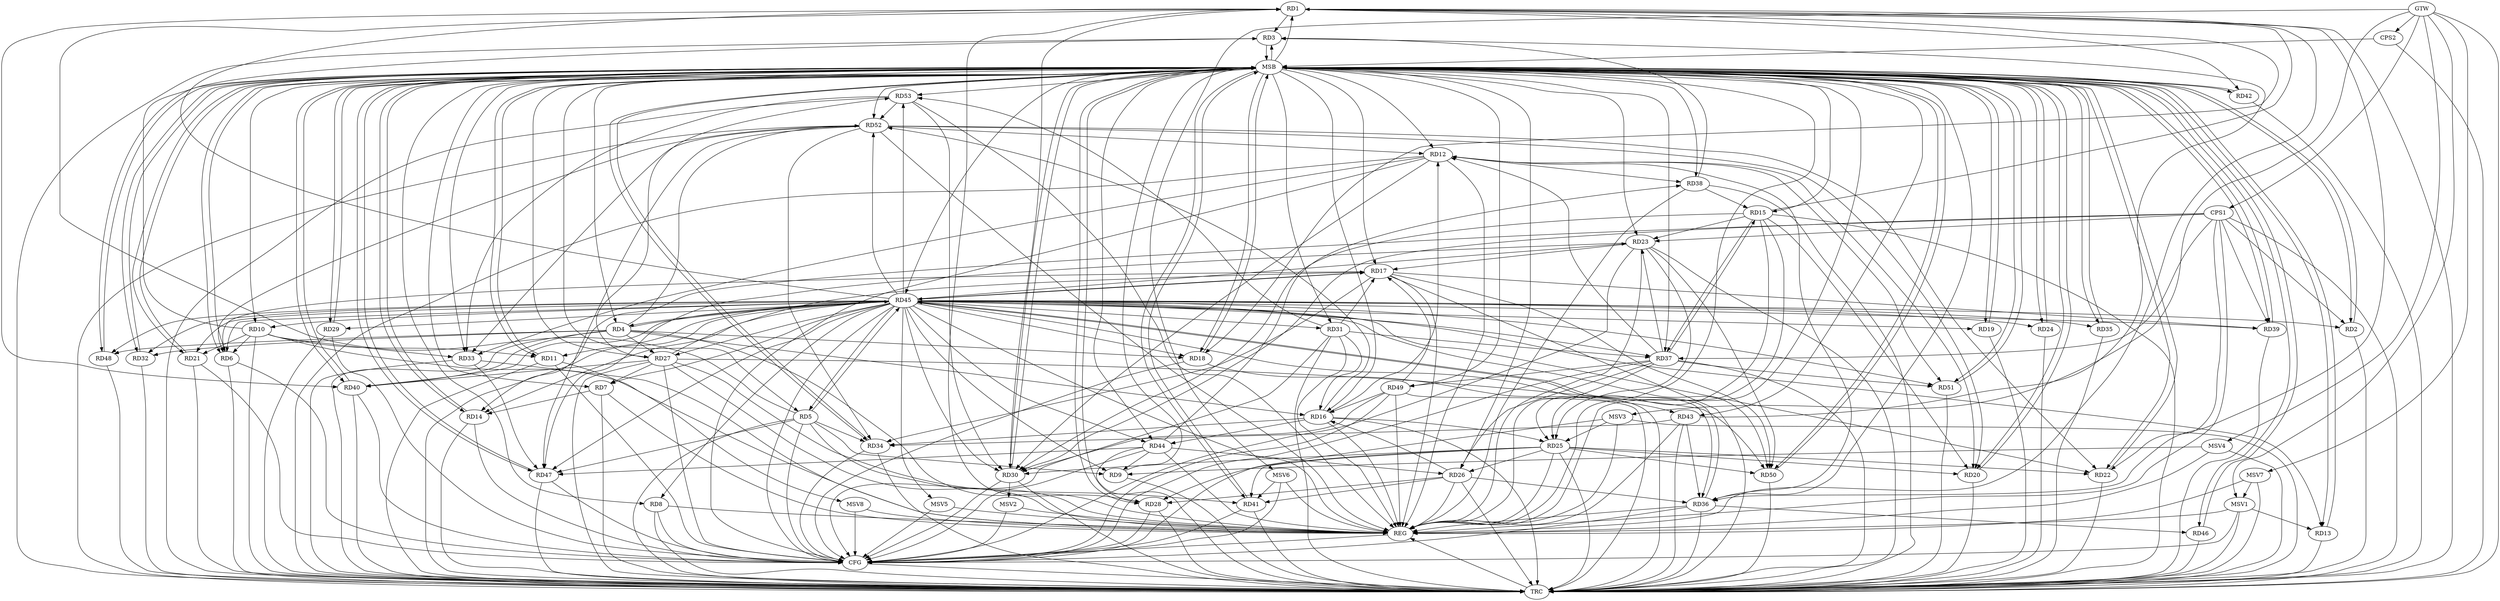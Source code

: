 strict digraph G {
  RD1 [ label="RD1" ];
  RD2 [ label="RD2" ];
  RD3 [ label="RD3" ];
  RD4 [ label="RD4" ];
  RD5 [ label="RD5" ];
  RD6 [ label="RD6" ];
  RD7 [ label="RD7" ];
  RD8 [ label="RD8" ];
  RD9 [ label="RD9" ];
  RD10 [ label="RD10" ];
  RD11 [ label="RD11" ];
  RD12 [ label="RD12" ];
  RD13 [ label="RD13" ];
  RD14 [ label="RD14" ];
  RD15 [ label="RD15" ];
  RD16 [ label="RD16" ];
  RD17 [ label="RD17" ];
  RD18 [ label="RD18" ];
  RD19 [ label="RD19" ];
  RD20 [ label="RD20" ];
  RD21 [ label="RD21" ];
  RD22 [ label="RD22" ];
  RD23 [ label="RD23" ];
  RD24 [ label="RD24" ];
  RD25 [ label="RD25" ];
  RD26 [ label="RD26" ];
  RD27 [ label="RD27" ];
  RD28 [ label="RD28" ];
  RD29 [ label="RD29" ];
  RD30 [ label="RD30" ];
  RD31 [ label="RD31" ];
  RD32 [ label="RD32" ];
  RD33 [ label="RD33" ];
  RD34 [ label="RD34" ];
  RD35 [ label="RD35" ];
  RD36 [ label="RD36" ];
  RD37 [ label="RD37" ];
  RD38 [ label="RD38" ];
  RD39 [ label="RD39" ];
  RD40 [ label="RD40" ];
  RD41 [ label="RD41" ];
  RD42 [ label="RD42" ];
  RD43 [ label="RD43" ];
  RD44 [ label="RD44" ];
  RD45 [ label="RD45" ];
  RD46 [ label="RD46" ];
  RD47 [ label="RD47" ];
  RD48 [ label="RD48" ];
  RD49 [ label="RD49" ];
  RD50 [ label="RD50" ];
  RD51 [ label="RD51" ];
  RD52 [ label="RD52" ];
  RD53 [ label="RD53" ];
  CPS1 [ label="CPS1" ];
  CPS2 [ label="CPS2" ];
  GTW [ label="GTW" ];
  REG [ label="REG" ];
  MSB [ label="MSB" ];
  CFG [ label="CFG" ];
  TRC [ label="TRC" ];
  MSV1 [ label="MSV1" ];
  MSV2 [ label="MSV2" ];
  MSV3 [ label="MSV3" ];
  MSV4 [ label="MSV4" ];
  MSV5 [ label="MSV5" ];
  MSV6 [ label="MSV6" ];
  MSV7 [ label="MSV7" ];
  MSV8 [ label="MSV8" ];
  RD1 -> RD3;
  RD5 -> RD1;
  RD15 -> RD1;
  RD1 -> RD18;
  RD1 -> RD28;
  RD1 -> RD30;
  RD1 -> RD36;
  RD1 -> RD40;
  RD1 -> RD42;
  RD10 -> RD3;
  RD38 -> RD3;
  RD43 -> RD3;
  RD4 -> RD16;
  RD4 -> RD18;
  RD4 -> RD27;
  RD4 -> RD32;
  RD4 -> RD40;
  RD4 -> RD45;
  RD4 -> RD48;
  RD4 -> RD52;
  RD5 -> RD9;
  RD5 -> RD34;
  RD5 -> RD45;
  RD5 -> RD47;
  RD10 -> RD6;
  RD17 -> RD6;
  RD52 -> RD6;
  RD7 -> RD14;
  RD27 -> RD7;
  RD44 -> RD9;
  RD10 -> RD11;
  RD10 -> RD21;
  RD10 -> RD33;
  RD16 -> RD12;
  RD12 -> RD20;
  RD12 -> RD30;
  RD12 -> RD33;
  RD36 -> RD12;
  RD37 -> RD12;
  RD12 -> RD38;
  RD12 -> RD51;
  RD52 -> RD12;
  RD15 -> RD20;
  RD15 -> RD23;
  RD15 -> RD25;
  RD15 -> RD30;
  RD15 -> RD37;
  RD37 -> RD15;
  RD38 -> RD15;
  RD16 -> RD25;
  RD26 -> RD16;
  RD31 -> RD16;
  RD16 -> RD34;
  RD16 -> RD44;
  RD49 -> RD16;
  RD16 -> RD52;
  RD23 -> RD17;
  RD27 -> RD17;
  RD31 -> RD17;
  RD17 -> RD34;
  RD17 -> RD39;
  RD17 -> RD45;
  RD49 -> RD17;
  RD17 -> RD50;
  RD25 -> RD20;
  RD52 -> RD20;
  RD25 -> RD22;
  RD45 -> RD22;
  RD52 -> RD22;
  RD23 -> RD25;
  RD37 -> RD23;
  RD45 -> RD23;
  RD23 -> RD47;
  RD23 -> RD50;
  RD25 -> RD26;
  RD25 -> RD28;
  RD25 -> RD30;
  RD25 -> RD41;
  RD25 -> RD50;
  RD26 -> RD28;
  RD26 -> RD36;
  RD37 -> RD26;
  RD26 -> RD41;
  RD44 -> RD26;
  RD27 -> RD40;
  RD27 -> RD41;
  RD27 -> RD50;
  RD27 -> RD53;
  RD45 -> RD30;
  RD49 -> RD30;
  RD53 -> RD30;
  RD31 -> RD37;
  RD31 -> RD53;
  RD33 -> RD47;
  RD52 -> RD33;
  RD53 -> RD33;
  RD43 -> RD34;
  RD52 -> RD34;
  RD43 -> RD36;
  RD36 -> RD45;
  RD45 -> RD36;
  RD36 -> RD46;
  RD45 -> RD37;
  RD37 -> RD49;
  RD37 -> RD51;
  RD44 -> RD38;
  RD45 -> RD40;
  RD44 -> RD47;
  RD45 -> RD47;
  RD45 -> RD52;
  RD45 -> RD53;
  RD52 -> RD47;
  RD53 -> RD52;
  CPS1 -> RD22;
  CPS1 -> RD23;
  CPS1 -> RD2;
  CPS1 -> RD39;
  CPS1 -> RD37;
  CPS1 -> RD14;
  CPS1 -> RD30;
  GTW -> CPS1;
  GTW -> CPS2;
  RD1 -> REG;
  RD4 -> REG;
  RD5 -> REG;
  RD7 -> REG;
  RD8 -> REG;
  RD10 -> REG;
  RD12 -> REG;
  RD15 -> REG;
  RD16 -> REG;
  RD17 -> REG;
  RD23 -> REG;
  RD25 -> REG;
  RD26 -> REG;
  RD27 -> REG;
  RD31 -> REG;
  RD33 -> REG;
  RD36 -> REG;
  RD37 -> REG;
  RD38 -> REG;
  RD43 -> REG;
  RD44 -> REG;
  RD45 -> REG;
  RD49 -> REG;
  RD52 -> REG;
  RD53 -> REG;
  CPS1 -> REG;
  RD2 -> MSB;
  MSB -> RD10;
  MSB -> RD11;
  MSB -> RD36;
  MSB -> RD46;
  MSB -> RD50;
  MSB -> REG;
  RD3 -> MSB;
  MSB -> RD1;
  MSB -> RD18;
  MSB -> RD23;
  MSB -> RD26;
  MSB -> RD33;
  MSB -> RD34;
  MSB -> RD51;
  RD6 -> MSB;
  MSB -> RD22;
  MSB -> RD40;
  MSB -> RD49;
  RD9 -> MSB;
  MSB -> RD5;
  MSB -> RD28;
  MSB -> RD30;
  MSB -> RD32;
  MSB -> RD35;
  RD11 -> MSB;
  MSB -> RD8;
  MSB -> RD12;
  MSB -> RD19;
  MSB -> RD21;
  MSB -> RD31;
  MSB -> RD41;
  MSB -> RD43;
  RD13 -> MSB;
  MSB -> RD3;
  MSB -> RD25;
  RD14 -> MSB;
  MSB -> RD20;
  MSB -> RD24;
  MSB -> RD27;
  MSB -> RD38;
  MSB -> RD44;
  RD18 -> MSB;
  MSB -> RD7;
  MSB -> RD37;
  RD19 -> MSB;
  MSB -> RD13;
  RD20 -> MSB;
  MSB -> RD2;
  MSB -> RD52;
  RD21 -> MSB;
  MSB -> RD16;
  MSB -> RD45;
  RD22 -> MSB;
  MSB -> RD42;
  RD24 -> MSB;
  MSB -> RD47;
  RD28 -> MSB;
  RD29 -> MSB;
  MSB -> RD39;
  RD30 -> MSB;
  MSB -> RD4;
  MSB -> RD14;
  MSB -> RD15;
  RD32 -> MSB;
  RD34 -> MSB;
  MSB -> RD29;
  RD35 -> MSB;
  MSB -> RD17;
  RD39 -> MSB;
  MSB -> RD53;
  RD40 -> MSB;
  RD41 -> MSB;
  MSB -> RD48;
  RD42 -> MSB;
  MSB -> RD6;
  RD46 -> MSB;
  RD47 -> MSB;
  RD48 -> MSB;
  RD50 -> MSB;
  RD51 -> MSB;
  CPS2 -> MSB;
  RD37 -> CFG;
  RD6 -> CFG;
  RD8 -> CFG;
  RD12 -> CFG;
  RD27 -> CFG;
  RD41 -> CFG;
  RD28 -> CFG;
  RD44 -> CFG;
  RD29 -> CFG;
  RD45 -> CFG;
  RD14 -> CFG;
  RD5 -> CFG;
  RD47 -> CFG;
  RD31 -> CFG;
  RD49 -> CFG;
  RD18 -> CFG;
  RD36 -> CFG;
  RD30 -> CFG;
  RD40 -> CFG;
  RD11 -> CFG;
  RD34 -> CFG;
  RD23 -> CFG;
  RD21 -> CFG;
  REG -> CFG;
  RD1 -> TRC;
  RD2 -> TRC;
  RD3 -> TRC;
  RD4 -> TRC;
  RD5 -> TRC;
  RD6 -> TRC;
  RD7 -> TRC;
  RD8 -> TRC;
  RD9 -> TRC;
  RD10 -> TRC;
  RD11 -> TRC;
  RD12 -> TRC;
  RD13 -> TRC;
  RD14 -> TRC;
  RD15 -> TRC;
  RD16 -> TRC;
  RD17 -> TRC;
  RD18 -> TRC;
  RD19 -> TRC;
  RD20 -> TRC;
  RD21 -> TRC;
  RD22 -> TRC;
  RD23 -> TRC;
  RD24 -> TRC;
  RD25 -> TRC;
  RD26 -> TRC;
  RD27 -> TRC;
  RD28 -> TRC;
  RD29 -> TRC;
  RD30 -> TRC;
  RD31 -> TRC;
  RD32 -> TRC;
  RD33 -> TRC;
  RD34 -> TRC;
  RD35 -> TRC;
  RD36 -> TRC;
  RD37 -> TRC;
  RD38 -> TRC;
  RD39 -> TRC;
  RD40 -> TRC;
  RD41 -> TRC;
  RD42 -> TRC;
  RD43 -> TRC;
  RD44 -> TRC;
  RD45 -> TRC;
  RD46 -> TRC;
  RD47 -> TRC;
  RD48 -> TRC;
  RD49 -> TRC;
  RD50 -> TRC;
  RD51 -> TRC;
  RD52 -> TRC;
  RD53 -> TRC;
  CPS1 -> TRC;
  CPS2 -> TRC;
  GTW -> TRC;
  CFG -> TRC;
  TRC -> REG;
  RD45 -> RD27;
  RD45 -> RD8;
  RD45 -> RD51;
  RD45 -> RD19;
  RD45 -> RD44;
  RD45 -> RD21;
  RD45 -> RD32;
  RD45 -> RD4;
  RD45 -> RD43;
  RD45 -> RD50;
  RD45 -> RD13;
  RD45 -> RD17;
  RD45 -> RD7;
  RD45 -> RD35;
  RD45 -> RD14;
  RD45 -> RD18;
  RD45 -> RD29;
  RD45 -> RD11;
  RD45 -> RD39;
  RD45 -> RD2;
  RD45 -> RD6;
  RD45 -> RD9;
  RD45 -> RD48;
  RD45 -> RD24;
  RD45 -> RD5;
  RD45 -> RD31;
  RD45 -> RD10;
  RD45 -> RD1;
  MSV1 -> RD13;
  GTW -> MSV1;
  MSV1 -> REG;
  MSV1 -> TRC;
  MSV1 -> CFG;
  RD30 -> MSV2;
  MSV2 -> REG;
  MSV2 -> CFG;
  MSV3 -> RD25;
  GTW -> MSV3;
  MSV3 -> REG;
  MSV3 -> TRC;
  MSV3 -> CFG;
  MSV4 -> RD9;
  GTW -> MSV4;
  MSV4 -> REG;
  MSV4 -> TRC;
  RD45 -> MSV5;
  MSV5 -> REG;
  MSV5 -> CFG;
  MSV6 -> RD41;
  GTW -> MSV6;
  MSV6 -> REG;
  MSV6 -> CFG;
  MSV7 -> MSV1;
  GTW -> MSV7;
  MSV7 -> REG;
  MSV7 -> TRC;
  RD11 -> MSV8;
  MSV8 -> REG;
  MSV8 -> CFG;
}
